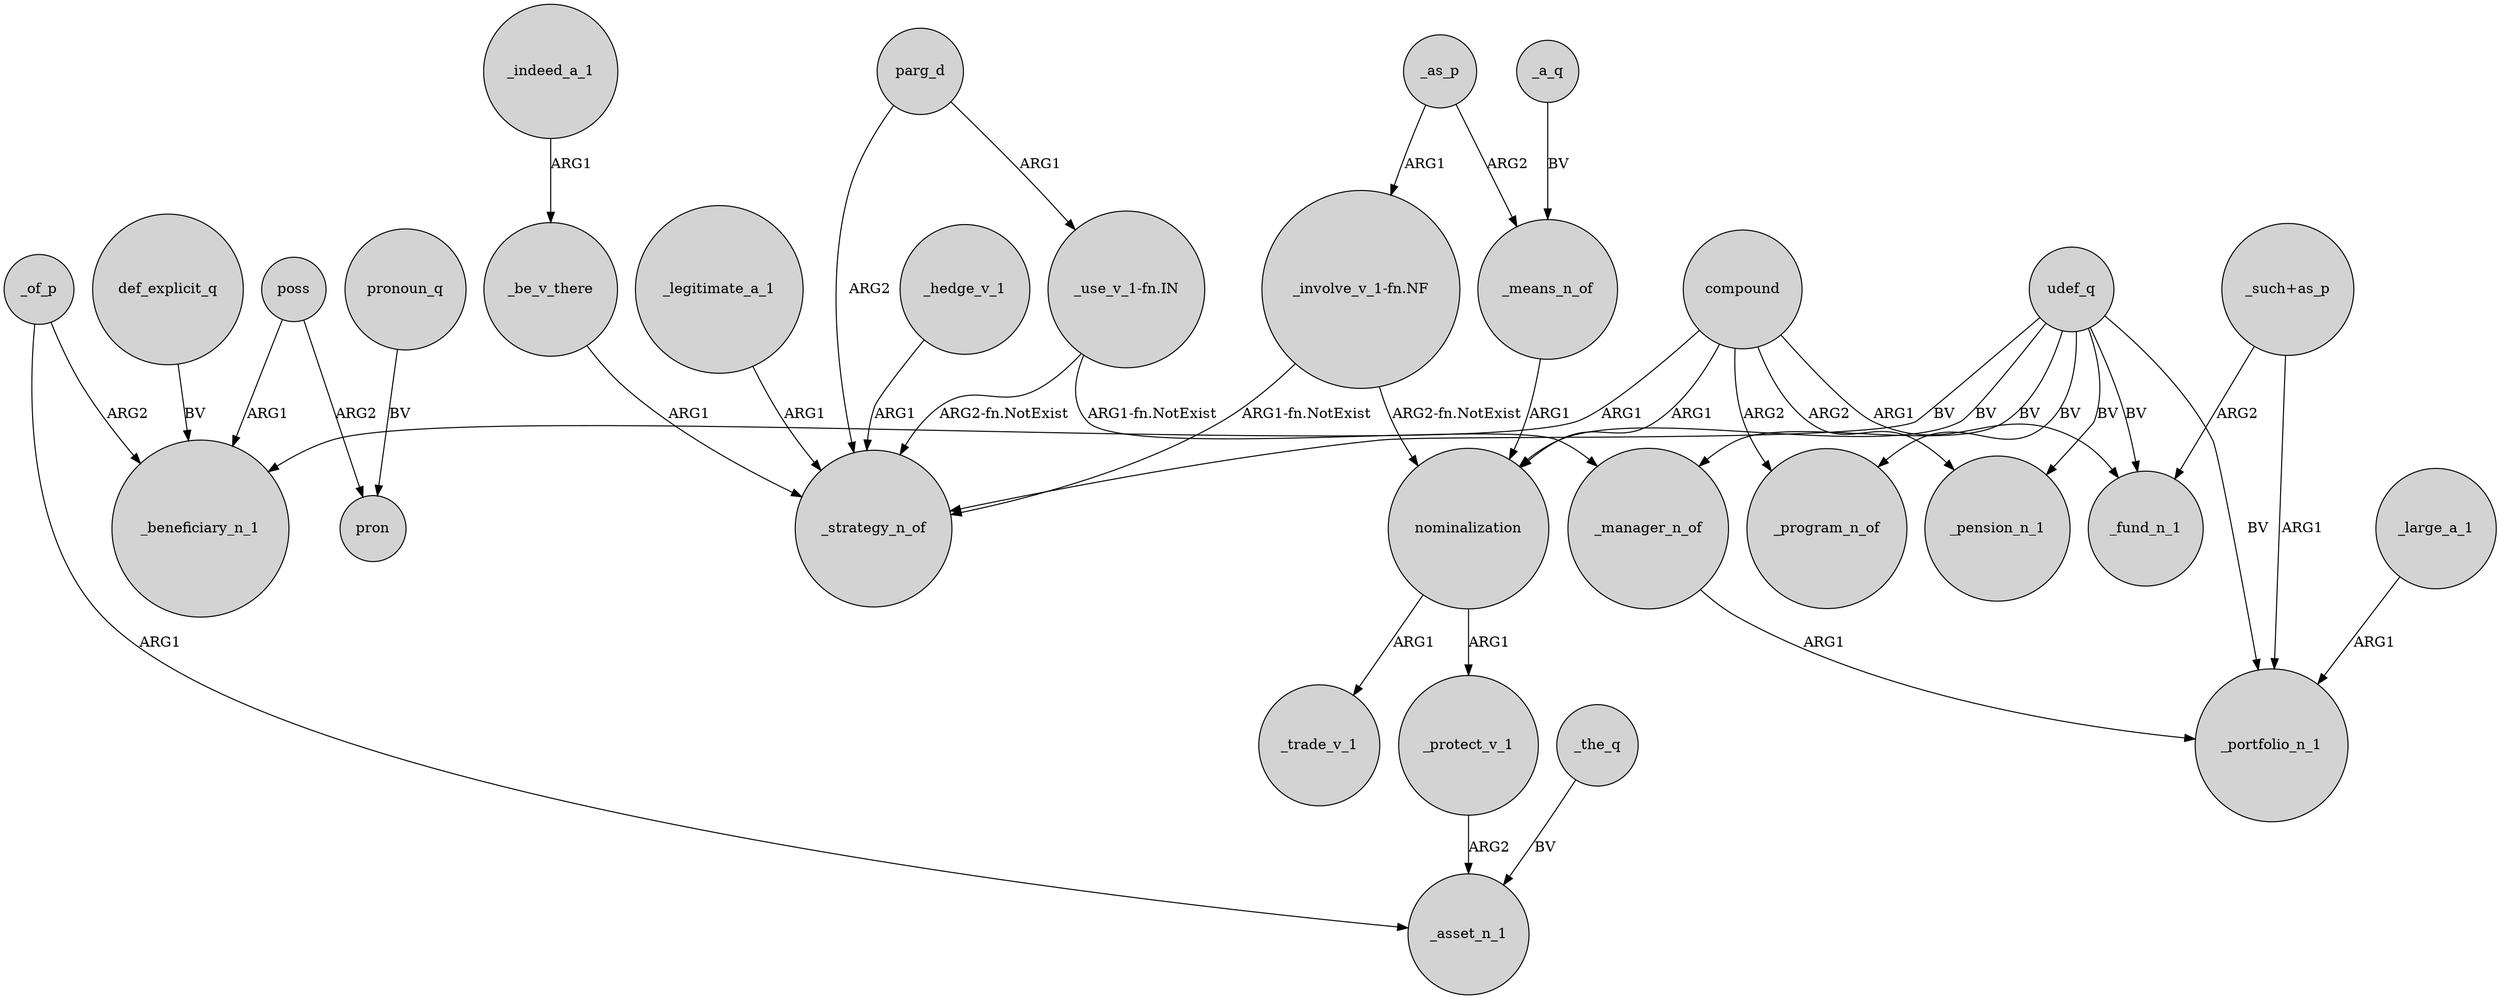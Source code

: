 digraph {
	node [shape=circle style=filled]
	_of_p -> _beneficiary_n_1 [label=ARG2]
	compound -> _program_n_of [label=ARG2]
	compound -> _beneficiary_n_1 [label=ARG1]
	parg_d -> _strategy_n_of [label=ARG2]
	poss -> pron [label=ARG2]
	"_such+as_p" -> _fund_n_1 [label=ARG2]
	_protect_v_1 -> _asset_n_1 [label=ARG2]
	_as_p -> "_involve_v_1-fn.NF" [label=ARG1]
	_hedge_v_1 -> _strategy_n_of [label=ARG1]
	udef_q -> _program_n_of [label=BV]
	_manager_n_of -> _portfolio_n_1 [label=ARG1]
	_be_v_there -> _strategy_n_of [label=ARG1]
	compound -> _pension_n_1 [label=ARG2]
	nominalization -> _trade_v_1 [label=ARG1]
	_means_n_of -> nominalization [label=ARG1]
	_indeed_a_1 -> _be_v_there [label=ARG1]
	pronoun_q -> pron [label=BV]
	_as_p -> _means_n_of [label=ARG2]
	_large_a_1 -> _portfolio_n_1 [label=ARG1]
	nominalization -> _protect_v_1 [label=ARG1]
	_a_q -> _means_n_of [label=BV]
	parg_d -> "_use_v_1-fn.IN" [label=ARG1]
	udef_q -> _pension_n_1 [label=BV]
	_of_p -> _asset_n_1 [label=ARG1]
	_the_q -> _asset_n_1 [label=BV]
	"_such+as_p" -> _portfolio_n_1 [label=ARG1]
	udef_q -> _fund_n_1 [label=BV]
	udef_q -> nominalization [label=BV]
	udef_q -> _strategy_n_of [label=BV]
	udef_q -> _manager_n_of [label=BV]
	poss -> _beneficiary_n_1 [label=ARG1]
	"_use_v_1-fn.IN" -> _manager_n_of [label="ARG1-fn.NotExist"]
	def_explicit_q -> _beneficiary_n_1 [label=BV]
	"_use_v_1-fn.IN" -> _strategy_n_of [label="ARG2-fn.NotExist"]
	_legitimate_a_1 -> _strategy_n_of [label=ARG1]
	"_involve_v_1-fn.NF" -> nominalization [label="ARG2-fn.NotExist"]
	compound -> nominalization [label=ARG1]
	"_involve_v_1-fn.NF" -> _strategy_n_of [label="ARG1-fn.NotExist"]
	compound -> _fund_n_1 [label=ARG1]
	udef_q -> _portfolio_n_1 [label=BV]
}
